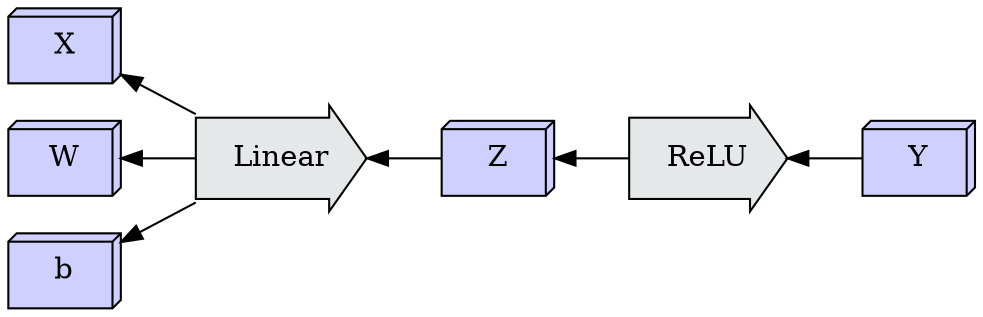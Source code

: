 digraph D {
    rankdir=RL;
    X, W, b, Z, Y [shape=box3d, fillcolor="#d0d0ff", style=filled];
    Linear, ReLU [
        shape=rarrow,
        margin=0.25,
        style=filled,
        fillcolor="#E5E8E8",
    ];

    Linear -> X;
    Linear -> W;
    Linear -> b;

    Z -> Linear;
    ReLU -> Z;
    Y -> ReLU;
}
